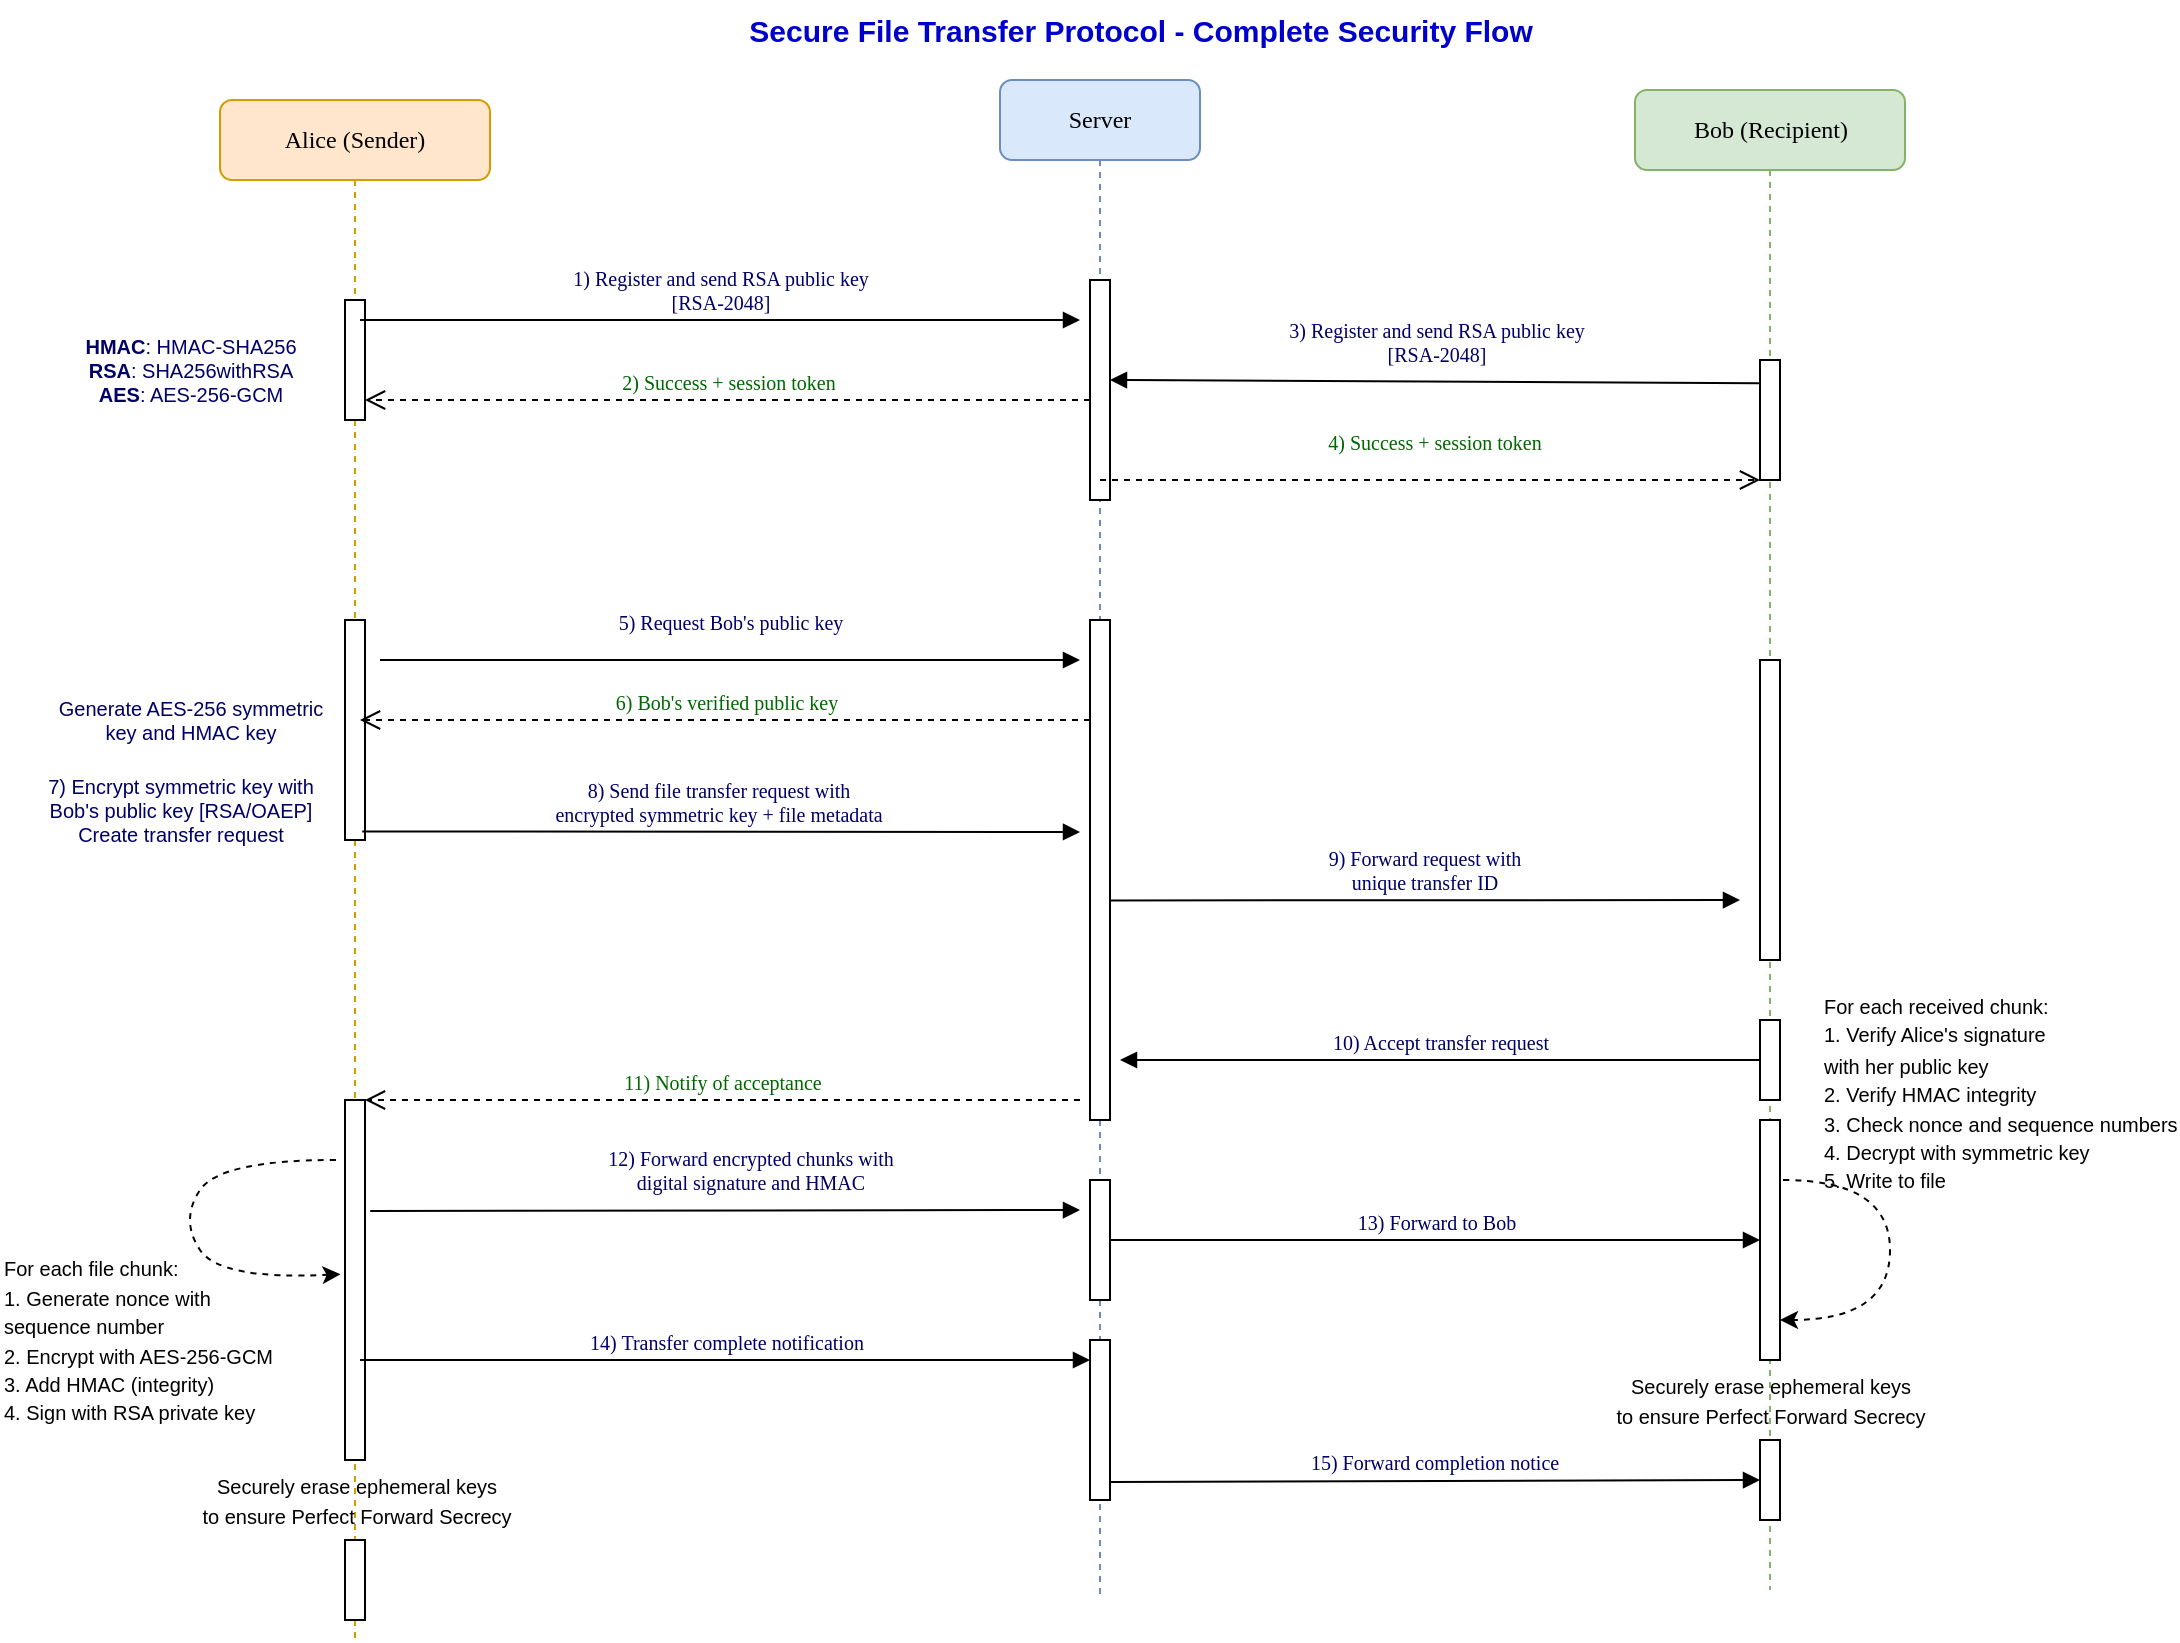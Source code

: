 <mxfile version="28.0.6">
  <diagram name="Complete Security Flow" id="13e1069c-82ec-6db2-03f1-153e76fe0fe0">
    <mxGraphModel dx="1425" dy="817" grid="1" gridSize="10" guides="1" tooltips="1" connect="1" arrows="1" fold="1" page="1" pageScale="1" pageWidth="1100" pageHeight="850" background="none" math="0" shadow="0">
      <root>
        <mxCell id="0" />
        <mxCell id="1" parent="0" />
        <mxCell id="7baba1c4bc27f4b0-2" value="Server" style="shape=umlLifeline;perimeter=lifelinePerimeter;whiteSpace=wrap;html=1;container=1;collapsible=0;recursiveResize=0;outlineConnect=0;rounded=1;shadow=0;comic=0;labelBackgroundColor=none;strokeWidth=1;fontFamily=Verdana;fontSize=12;align=center;fillColor=#dae8fc;strokeColor=#6c8ebf;" parent="1" vertex="1">
          <mxGeometry x="510" y="50" width="100" height="760" as="geometry" />
        </mxCell>
        <mxCell id="7baba1c4bc27f4b0-10" value="" style="html=1;points=[];perimeter=orthogonalPerimeter;rounded=0;shadow=0;comic=0;labelBackgroundColor=none;strokeWidth=1;fontFamily=Verdana;fontSize=12;align=center;" parent="7baba1c4bc27f4b0-2" vertex="1">
          <mxGeometry x="45" y="100" width="10" height="110" as="geometry" />
        </mxCell>
        <mxCell id="7baba1c4bc27f4b0-3" value="Alice (Sender)" style="shape=umlLifeline;perimeter=lifelinePerimeter;whiteSpace=wrap;html=1;container=1;collapsible=0;recursiveResize=0;outlineConnect=0;rounded=1;shadow=0;comic=0;labelBackgroundColor=none;strokeWidth=1;fontFamily=Verdana;fontSize=12;align=center;fillColor=#ffe6cc;strokeColor=#d79b00;" parent="1" vertex="1">
          <mxGeometry x="120" y="60" width="135" height="770" as="geometry" />
        </mxCell>
        <mxCell id="7baba1c4bc27f4b0-13" value="" style="html=1;points=[];perimeter=orthogonalPerimeter;rounded=0;shadow=0;comic=0;labelBackgroundColor=none;strokeWidth=1;fontFamily=Verdana;fontSize=12;align=center;" parent="7baba1c4bc27f4b0-3" vertex="1">
          <mxGeometry x="62.5" y="100" width="10" height="60" as="geometry" />
        </mxCell>
        <mxCell id="KKTwY3WBQpIhuzL1Xa2i-30" value="" style="html=1;points=[];perimeter=orthogonalPerimeter;rounded=0;shadow=0;comic=0;labelBackgroundColor=none;strokeWidth=1;fontFamily=Verdana;fontSize=12;align=center;" parent="7baba1c4bc27f4b0-3" vertex="1">
          <mxGeometry x="62.5" y="260" width="10" height="110" as="geometry" />
        </mxCell>
        <mxCell id="KKTwY3WBQpIhuzL1Xa2i-41" value="" style="html=1;points=[];perimeter=orthogonalPerimeter;rounded=0;shadow=0;comic=0;labelBackgroundColor=none;strokeWidth=1;fontFamily=Verdana;fontSize=12;align=center;" parent="7baba1c4bc27f4b0-3" vertex="1">
          <mxGeometry x="62.5" y="500" width="10" height="180" as="geometry" />
        </mxCell>
        <mxCell id="KKTwY3WBQpIhuzL1Xa2i-49" value="" style="curved=1;endArrow=classic;html=1;rounded=0;dashed=1;entryX=-0.224;entryY=0.484;entryDx=0;entryDy=0;entryPerimeter=0;" parent="7baba1c4bc27f4b0-3" target="KKTwY3WBQpIhuzL1Xa2i-41" edge="1">
          <mxGeometry width="50" height="50" relative="1" as="geometry">
            <mxPoint x="58" y="530" as="sourcePoint" />
            <mxPoint x="53.28" y="583.56" as="targetPoint" />
            <Array as="points">
              <mxPoint y="530" />
              <mxPoint x="-20" y="560" />
              <mxPoint y="590" />
            </Array>
          </mxGeometry>
        </mxCell>
        <mxCell id="KKTwY3WBQpIhuzL1Xa2i-54" value="" style="html=1;points=[];perimeter=orthogonalPerimeter;rounded=0;shadow=0;comic=0;labelBackgroundColor=none;strokeWidth=1;fontFamily=Verdana;fontSize=12;align=center;" parent="7baba1c4bc27f4b0-3" vertex="1">
          <mxGeometry x="62.5" y="720" width="10" height="40" as="geometry" />
        </mxCell>
        <mxCell id="KKTwY3WBQpIhuzL1Xa2i-59" value="&lt;font style=&quot;font-size: 10px;&quot;&gt;Securely erase ephemeral keys&lt;br&gt;to ensure Perfect Forward Secrecy&lt;/font&gt;" style="text;html=1;align=center;verticalAlign=middle;resizable=0;points=[];autosize=1;strokeColor=none;fillColor=none;" parent="7baba1c4bc27f4b0-3" vertex="1">
          <mxGeometry x="-17.5" y="680" width="170" height="40" as="geometry" />
        </mxCell>
        <mxCell id="7baba1c4bc27f4b0-4" value="Bob (Recipient)" style="shape=umlLifeline;perimeter=lifelinePerimeter;whiteSpace=wrap;html=1;container=0;collapsible=0;recursiveResize=0;outlineConnect=0;rounded=1;shadow=0;comic=0;labelBackgroundColor=none;strokeWidth=1;fontFamily=Verdana;fontSize=12;align=center;fillColor=#d5e8d4;strokeColor=#82b366;movable=1;resizable=1;rotatable=1;deletable=1;editable=1;locked=0;connectable=1;" parent="1" vertex="1">
          <mxGeometry x="827.5" y="55" width="135" height="750" as="geometry" />
        </mxCell>
        <mxCell id="7baba1c4bc27f4b0-11" value="1) Register and send RSA public key&lt;br&gt;[RSA-2048]" style="html=1;verticalAlign=bottom;endArrow=block;labelBackgroundColor=none;fontFamily=Verdana;fontSize=10;edgeStyle=elbowEdgeStyle;elbow=vertical;fontColor=#000066;" parent="1" edge="1">
          <mxGeometry relative="1" as="geometry">
            <mxPoint x="190" y="170" as="sourcePoint" />
            <mxPoint x="550" y="170" as="targetPoint" />
          </mxGeometry>
        </mxCell>
        <mxCell id="KKTwY3WBQpIhuzL1Xa2i-1" value="3) Register and send RSA public key&lt;br&gt;[RSA-2048]" style="html=1;verticalAlign=bottom;endArrow=block;labelBackgroundColor=none;fontFamily=Verdana;fontSize=10;elbow=vertical;fontColor=#000066;exitX=-0.017;exitY=0.194;exitDx=0;exitDy=0;exitPerimeter=0;" parent="1" source="7baba1c4bc27f4b0-8" edge="1">
          <mxGeometry x="-0.002" y="-5" relative="1" as="geometry">
            <mxPoint x="910" y="200" as="sourcePoint" />
            <mxPoint x="564.996" y="200.0" as="targetPoint" />
            <mxPoint as="offset" />
          </mxGeometry>
        </mxCell>
        <mxCell id="KKTwY3WBQpIhuzL1Xa2i-2" value="2) Success + session token" style="html=1;verticalAlign=bottom;endArrow=open;dashed=1;endSize=8;labelBackgroundColor=none;fontFamily=Verdana;fontSize=10;edgeStyle=elbowEdgeStyle;elbow=vertical;fontColor=#006600;" parent="1" source="7baba1c4bc27f4b0-10" target="7baba1c4bc27f4b0-13" edge="1">
          <mxGeometry relative="1" as="geometry">
            <mxPoint x="300" y="216" as="targetPoint" />
            <Array as="points">
              <mxPoint x="310" y="210" />
            </Array>
          </mxGeometry>
        </mxCell>
        <mxCell id="KKTwY3WBQpIhuzL1Xa2i-3" value="4) Success + session token" style="html=1;verticalAlign=bottom;endArrow=open;dashed=1;endSize=8;labelBackgroundColor=none;fontFamily=Verdana;fontSize=10;edgeStyle=elbowEdgeStyle;elbow=vertical;fontColor=#006600;" parent="1" source="7baba1c4bc27f4b0-2" target="7baba1c4bc27f4b0-8" edge="1">
          <mxGeometry x="0.013" y="10" relative="1" as="geometry">
            <mxPoint x="510" y="240" as="targetPoint" />
            <Array as="points">
              <mxPoint x="570" y="230" />
            </Array>
            <mxPoint x="440" y="240" as="sourcePoint" />
            <mxPoint as="offset" />
          </mxGeometry>
        </mxCell>
        <mxCell id="KKTwY3WBQpIhuzL1Xa2i-25" value="" style="html=1;points=[];perimeter=orthogonalPerimeter;rounded=0;shadow=0;comic=0;labelBackgroundColor=none;strokeWidth=1;fontFamily=Verdana;fontSize=12;align=center;" parent="1" vertex="1">
          <mxGeometry x="555" y="320" width="10" height="250" as="geometry" />
        </mxCell>
        <mxCell id="KKTwY3WBQpIhuzL1Xa2i-26" value="5) Request Bob&#39;s public key" style="html=1;verticalAlign=bottom;endArrow=block;labelBackgroundColor=none;fontFamily=Verdana;fontSize=10;elbow=vertical;fontColor=#000066;" parent="1" edge="1">
          <mxGeometry x="0.001" y="10" relative="1" as="geometry">
            <mxPoint x="200" y="340" as="sourcePoint" />
            <mxPoint x="550" y="340" as="targetPoint" />
            <mxPoint as="offset" />
          </mxGeometry>
        </mxCell>
        <mxCell id="KKTwY3WBQpIhuzL1Xa2i-27" value="6) Bob&#39;s verified public key" style="html=1;verticalAlign=bottom;endArrow=open;dashed=1;endSize=8;labelBackgroundColor=none;fontFamily=Verdana;fontSize=10;edgeStyle=elbowEdgeStyle;elbow=vertical;fontColor=#006600;" parent="1" edge="1">
          <mxGeometry relative="1" as="geometry">
            <mxPoint x="190" y="370" as="targetPoint" />
            <Array as="points">
              <mxPoint x="310" y="370" />
            </Array>
            <mxPoint x="555" y="370" as="sourcePoint" />
          </mxGeometry>
        </mxCell>
        <mxCell id="KKTwY3WBQpIhuzL1Xa2i-31" value="Generate AES-256 symmetric&lt;br&gt;key and HMAC key" style="text;html=1;align=center;verticalAlign=middle;resizable=0;points=[];autosize=1;strokeColor=none;fillColor=none;fontSize=10;fontColor=#000066;" parent="1" vertex="1">
          <mxGeometry x="30" y="350" width="150" height="40" as="geometry" />
        </mxCell>
        <mxCell id="KKTwY3WBQpIhuzL1Xa2i-32" value="&lt;b&gt;HMAC&lt;/b&gt;: HMAC-SHA256&lt;br&gt;&lt;b&gt;RSA&lt;/b&gt;: SHA256withRSA&lt;br&gt;&lt;b&gt;AES&lt;/b&gt;: AES-256-GCM" style="text;html=1;align=center;verticalAlign=middle;resizable=0;points=[];autosize=1;strokeColor=none;fillColor=none;fontColor=#000066;fontSize=10;" parent="1" vertex="1">
          <mxGeometry x="40" y="170" width="130" height="50" as="geometry" />
        </mxCell>
        <mxCell id="KKTwY3WBQpIhuzL1Xa2i-34" value="7) Encrypt symmetric key with&lt;br&gt;Bob&#39;s public key [RSA/OAEP]&lt;br&gt;Create transfer request" style="text;html=1;align=center;verticalAlign=middle;resizable=0;points=[];autosize=1;strokeColor=none;fillColor=none;fontSize=10;fontColor=#000066;" parent="1" vertex="1">
          <mxGeometry x="20" y="390" width="160" height="50" as="geometry" />
        </mxCell>
        <mxCell id="KKTwY3WBQpIhuzL1Xa2i-36" value="8) Send file transfer request with&lt;br&gt;encrypted symmetric key + file metadata" style="html=1;verticalAlign=bottom;endArrow=block;labelBackgroundColor=none;fontFamily=Verdana;fontSize=10;edgeStyle=elbowEdgeStyle;elbow=vertical;exitX=0.862;exitY=0.961;exitDx=0;exitDy=0;exitPerimeter=0;fontColor=#000066;" parent="1" source="KKTwY3WBQpIhuzL1Xa2i-30" edge="1">
          <mxGeometry x="-0.007" relative="1" as="geometry">
            <mxPoint x="240" y="350" as="sourcePoint" />
            <mxPoint x="550" y="426" as="targetPoint" />
            <mxPoint as="offset" />
          </mxGeometry>
        </mxCell>
        <mxCell id="KKTwY3WBQpIhuzL1Xa2i-38" value="9) Forward request with&lt;br&gt;unique transfer ID" style="html=1;verticalAlign=bottom;endArrow=block;labelBackgroundColor=none;fontFamily=Verdana;fontSize=10;edgeStyle=elbowEdgeStyle;elbow=vertical;fontColor=#000066;" parent="1" edge="1">
          <mxGeometry relative="1" as="geometry">
            <mxPoint x="565.0" y="460.241" as="sourcePoint" />
            <mxPoint x="880" y="460" as="targetPoint" />
            <Array as="points">
              <mxPoint x="950" y="460" />
            </Array>
          </mxGeometry>
        </mxCell>
        <mxCell id="KKTwY3WBQpIhuzL1Xa2i-42" value="10) Accept transfer request" style="html=1;verticalAlign=bottom;endArrow=block;labelBackgroundColor=none;fontFamily=Verdana;fontSize=10;edgeStyle=elbowEdgeStyle;elbow=vertical;exitX=0;exitY=0.5;exitDx=0;exitDy=0;exitPerimeter=0;fontColor=#000066;" parent="1" source="KKTwY3WBQpIhuzL1Xa2i-40" edge="1">
          <mxGeometry relative="1" as="geometry">
            <mxPoint x="510" y="430" as="sourcePoint" />
            <mxPoint x="570" y="540" as="targetPoint" />
            <Array as="points">
              <mxPoint x="760" y="540" />
            </Array>
          </mxGeometry>
        </mxCell>
        <mxCell id="KKTwY3WBQpIhuzL1Xa2i-43" value="11) Notify of acceptance" style="html=1;verticalAlign=bottom;endArrow=open;dashed=1;endSize=8;labelBackgroundColor=none;fontFamily=Verdana;fontSize=10;edgeStyle=elbowEdgeStyle;elbow=vertical;entryX=1;entryY=0;entryDx=0;entryDy=0;entryPerimeter=0;fontColor=#006600;" parent="1" target="KKTwY3WBQpIhuzL1Xa2i-41" edge="1">
          <mxGeometry relative="1" as="geometry">
            <mxPoint x="240" y="460" as="targetPoint" />
            <Array as="points">
              <mxPoint x="350" y="560" />
            </Array>
            <mxPoint x="550" y="560" as="sourcePoint" />
          </mxGeometry>
        </mxCell>
        <mxCell id="KKTwY3WBQpIhuzL1Xa2i-45" value="12) Forward encrypted chunks with&lt;br&gt;digital signature and HMAC" style="html=1;verticalAlign=bottom;endArrow=block;labelBackgroundColor=none;fontFamily=Verdana;fontSize=10;edgeStyle=elbowEdgeStyle;elbow=vertical;fontColor=#000066;exitX=1.259;exitY=0.308;exitDx=0;exitDy=0;exitPerimeter=0;" parent="1" source="KKTwY3WBQpIhuzL1Xa2i-41" edge="1">
          <mxGeometry x="0.07" y="5" relative="1" as="geometry">
            <mxPoint x="150" y="615" as="sourcePoint" />
            <mxPoint x="550" y="615" as="targetPoint" />
            <Array as="points" />
            <mxPoint as="offset" />
          </mxGeometry>
        </mxCell>
        <mxCell id="KKTwY3WBQpIhuzL1Xa2i-46" value="" style="html=1;points=[];perimeter=orthogonalPerimeter;rounded=0;shadow=0;comic=0;labelBackgroundColor=none;strokeWidth=1;fontFamily=Verdana;fontSize=12;align=center;" parent="1" vertex="1">
          <mxGeometry x="555" y="600" width="10" height="60" as="geometry" />
        </mxCell>
        <mxCell id="KKTwY3WBQpIhuzL1Xa2i-47" value="13) Forward to Bob" style="html=1;verticalAlign=bottom;endArrow=block;labelBackgroundColor=none;fontFamily=Verdana;fontSize=10;edgeStyle=elbowEdgeStyle;elbow=vertical;fontColor=#000066;exitX=1;exitY=0.5;exitDx=0;exitDy=0;exitPerimeter=0;entryX=0;entryY=0.5;entryDx=0;entryDy=0;entryPerimeter=0;" parent="1" source="KKTwY3WBQpIhuzL1Xa2i-46" target="KKTwY3WBQpIhuzL1Xa2i-44" edge="1">
          <mxGeometry relative="1" as="geometry">
            <mxPoint x="440" y="630" as="sourcePoint" />
            <mxPoint x="625" y="630" as="targetPoint" />
            <Array as="points" />
          </mxGeometry>
        </mxCell>
        <mxCell id="KKTwY3WBQpIhuzL1Xa2i-53" value="" style="html=1;points=[];perimeter=orthogonalPerimeter;rounded=0;shadow=0;comic=0;labelBackgroundColor=none;strokeWidth=1;fontFamily=Verdana;fontSize=12;align=center;" parent="1" vertex="1">
          <mxGeometry x="555" y="680" width="10" height="80" as="geometry" />
        </mxCell>
        <mxCell id="KKTwY3WBQpIhuzL1Xa2i-57" value="14) Transfer complete notification" style="html=1;verticalAlign=bottom;endArrow=block;labelBackgroundColor=none;fontFamily=Verdana;fontSize=10;edgeStyle=elbowEdgeStyle;elbow=vertical;fontColor=#000066;entryX=0;entryY=0;entryDx=0;entryDy=0;entryPerimeter=0;" parent="1" edge="1">
          <mxGeometry relative="1" as="geometry">
            <mxPoint x="190" y="690" as="sourcePoint" />
            <mxPoint x="555" y="690" as="targetPoint" />
            <Array as="points" />
          </mxGeometry>
        </mxCell>
        <mxCell id="KKTwY3WBQpIhuzL1Xa2i-58" value="15) Forward completion notice" style="html=1;verticalAlign=bottom;endArrow=block;labelBackgroundColor=none;fontFamily=Verdana;fontSize=10;edgeStyle=elbowEdgeStyle;elbow=vertical;fontColor=#000066;exitX=1.069;exitY=0.762;exitDx=0;exitDy=0;exitPerimeter=0;" parent="1" edge="1">
          <mxGeometry relative="1" as="geometry">
            <mxPoint x="565" y="750.96" as="sourcePoint" />
            <mxPoint x="890" y="750" as="targetPoint" />
            <Array as="points">
              <mxPoint x="759.31" y="750" />
            </Array>
          </mxGeometry>
        </mxCell>
        <mxCell id="KKTwY3WBQpIhuzL1Xa2i-60" value="&lt;font color=&quot;#0000cc&quot; style=&quot;font-size: 15px;&quot;&gt;&lt;b&gt;Secure File Transfer Protocol - Complete Security Flow&lt;/b&gt;&lt;/font&gt;" style="text;html=1;align=center;verticalAlign=middle;resizable=0;points=[];autosize=1;strokeColor=none;fillColor=none;" parent="1" vertex="1">
          <mxGeometry x="370" y="10" width="420" height="30" as="geometry" />
        </mxCell>
        <mxCell id="7baba1c4bc27f4b0-8" value="" style="html=1;points=[];perimeter=orthogonalPerimeter;rounded=0;shadow=0;comic=0;labelBackgroundColor=none;strokeWidth=1;fontFamily=Verdana;fontSize=12;align=center;" parent="1" vertex="1">
          <mxGeometry x="890" y="190" width="10" height="60" as="geometry" />
        </mxCell>
        <mxCell id="KKTwY3WBQpIhuzL1Xa2i-35" value="" style="html=1;points=[];perimeter=orthogonalPerimeter;rounded=0;shadow=0;comic=0;labelBackgroundColor=none;strokeWidth=1;fontFamily=Verdana;fontSize=12;align=center;" parent="1" vertex="1">
          <mxGeometry x="890" y="340" width="10" height="150" as="geometry" />
        </mxCell>
        <mxCell id="KKTwY3WBQpIhuzL1Xa2i-40" value="" style="html=1;points=[];perimeter=orthogonalPerimeter;rounded=0;shadow=0;comic=0;labelBackgroundColor=none;strokeWidth=1;fontFamily=Verdana;fontSize=12;align=center;" parent="1" vertex="1">
          <mxGeometry x="890" y="520" width="10" height="40" as="geometry" />
        </mxCell>
        <mxCell id="KKTwY3WBQpIhuzL1Xa2i-44" value="" style="html=1;points=[];perimeter=orthogonalPerimeter;rounded=0;shadow=0;comic=0;labelBackgroundColor=none;strokeWidth=1;fontFamily=Verdana;fontSize=12;align=center;" parent="1" vertex="1">
          <mxGeometry x="890" y="570" width="10" height="120" as="geometry" />
        </mxCell>
        <mxCell id="KKTwY3WBQpIhuzL1Xa2i-51" value="" style="curved=1;endArrow=classic;html=1;rounded=0;dashed=1;exitX=1.15;exitY=0.25;exitDx=0;exitDy=0;exitPerimeter=0;entryX=1;entryY=0.833;entryDx=0;entryDy=0;entryPerimeter=0;" parent="1" source="KKTwY3WBQpIhuzL1Xa2i-44" target="KKTwY3WBQpIhuzL1Xa2i-44" edge="1">
          <mxGeometry width="50" height="50" relative="1" as="geometry">
            <mxPoint x="915" y="610" as="sourcePoint" />
            <mxPoint x="965" y="560" as="targetPoint" />
            <Array as="points">
              <mxPoint x="955" y="600" />
              <mxPoint x="955" y="670" />
            </Array>
          </mxGeometry>
        </mxCell>
        <mxCell id="KKTwY3WBQpIhuzL1Xa2i-55" value="" style="html=1;points=[];perimeter=orthogonalPerimeter;rounded=0;shadow=0;comic=0;labelBackgroundColor=none;strokeWidth=1;fontFamily=Verdana;fontSize=12;align=center;" parent="1" vertex="1">
          <mxGeometry x="890" y="730" width="10" height="40" as="geometry" />
        </mxCell>
        <mxCell id="KKTwY3WBQpIhuzL1Xa2i-56" value="&lt;font style=&quot;font-size: 10px;&quot;&gt;Securely erase ephemeral keys&lt;br&gt;to ensure Perfect Forward Secrecy&lt;/font&gt;" style="text;html=1;align=center;verticalAlign=middle;resizable=0;points=[];autosize=1;strokeColor=none;fillColor=none;" parent="1" vertex="1">
          <mxGeometry x="810" y="690" width="170" height="40" as="geometry" />
        </mxCell>
        <mxCell id="KKTwY3WBQpIhuzL1Xa2i-50" value="&lt;font style=&quot;font-size: 10px;&quot;&gt;For each file chunk:&lt;br&gt;1. Generate nonce with&amp;nbsp;&lt;/font&gt;&lt;div&gt;&lt;font style=&quot;font-size: 10px;&quot;&gt;sequence&amp;nbsp;&lt;/font&gt;&lt;span style=&quot;font-size: 10px; background-color: transparent; color: light-dark(rgb(0, 0, 0), rgb(255, 255, 255));&quot;&gt;number&lt;/span&gt;&lt;div&gt;&lt;font style=&quot;font-size: 10px;&quot;&gt;2. Encrypt with AES-256-GCM&lt;br&gt;3. Add HMAC (integrity)&lt;br&gt;4. Sign with RSA private key&lt;/font&gt;&lt;/div&gt;&lt;/div&gt;" style="text;html=1;align=left;verticalAlign=middle;resizable=0;points=[];autosize=1;strokeColor=none;fillColor=none;" parent="1" vertex="1">
          <mxGeometry x="10" y="630" width="160" height="100" as="geometry" />
        </mxCell>
        <mxCell id="TaYypAxcR74lfXL05OrR-4" value="&lt;font style=&quot;forced-color-adjust: none; font-family: Helvetica; font-style: normal; font-variant-ligatures: normal; font-variant-caps: normal; font-weight: 400; letter-spacing: normal; orphans: 2; text-align: left; text-indent: 0px; text-transform: none; widows: 2; word-spacing: 0px; -webkit-text-stroke-width: 0px; white-space: nowrap; text-decoration-thickness: initial; text-decoration-style: initial; text-decoration-color: initial; font-size: 10px; box-shadow: none !important; color: light-dark(rgb(0, 0, 0), rgb(255, 255, 255));&quot;&gt;For each received chunk:&lt;br style=&quot;forced-color-adjust: none; box-shadow: none !important;&quot;&gt;1. Verify Alice&#39;s signature&amp;nbsp;&lt;/font&gt;&lt;div style=&quot;forced-color-adjust: none; font-family: Helvetica; font-size: 12px; font-style: normal; font-variant-ligatures: normal; font-variant-caps: normal; font-weight: 400; letter-spacing: normal; orphans: 2; text-align: left; text-indent: 0px; text-transform: none; widows: 2; word-spacing: 0px; -webkit-text-stroke-width: 0px; white-space: nowrap; text-decoration-thickness: initial; text-decoration-style: initial; text-decoration-color: initial; box-shadow: none !important;&quot;&gt;&lt;font style=&quot;forced-color-adjust: none; font-size: 10px; box-shadow: none !important; color: light-dark(rgb(0, 0, 0), rgb(255, 255, 255));&quot;&gt;with her public key&lt;br style=&quot;forced-color-adjust: none; box-shadow: none !important;&quot;&gt;2. Verify HMAC integrity&lt;br style=&quot;forced-color-adjust: none; box-shadow: none !important;&quot;&gt;3. Check nonce and sequence numbers&lt;br style=&quot;forced-color-adjust: none; box-shadow: none !important;&quot;&gt;4. Decrypt with symmetric key&lt;br style=&quot;forced-color-adjust: none; box-shadow: none !important;&quot;&gt;5. Write to file&lt;/font&gt;&lt;/div&gt;" style="text;whiteSpace=wrap;html=1;fontFamily=Architects Daughter;fontSource=https%3A%2F%2Ffonts.googleapis.com%2Fcss%3Ffamily%3DArchitects%2BDaughter;" vertex="1" parent="1">
          <mxGeometry x="920" y="500" width="175" height="120" as="geometry" />
        </mxCell>
      </root>
    </mxGraphModel>
  </diagram>
</mxfile>
